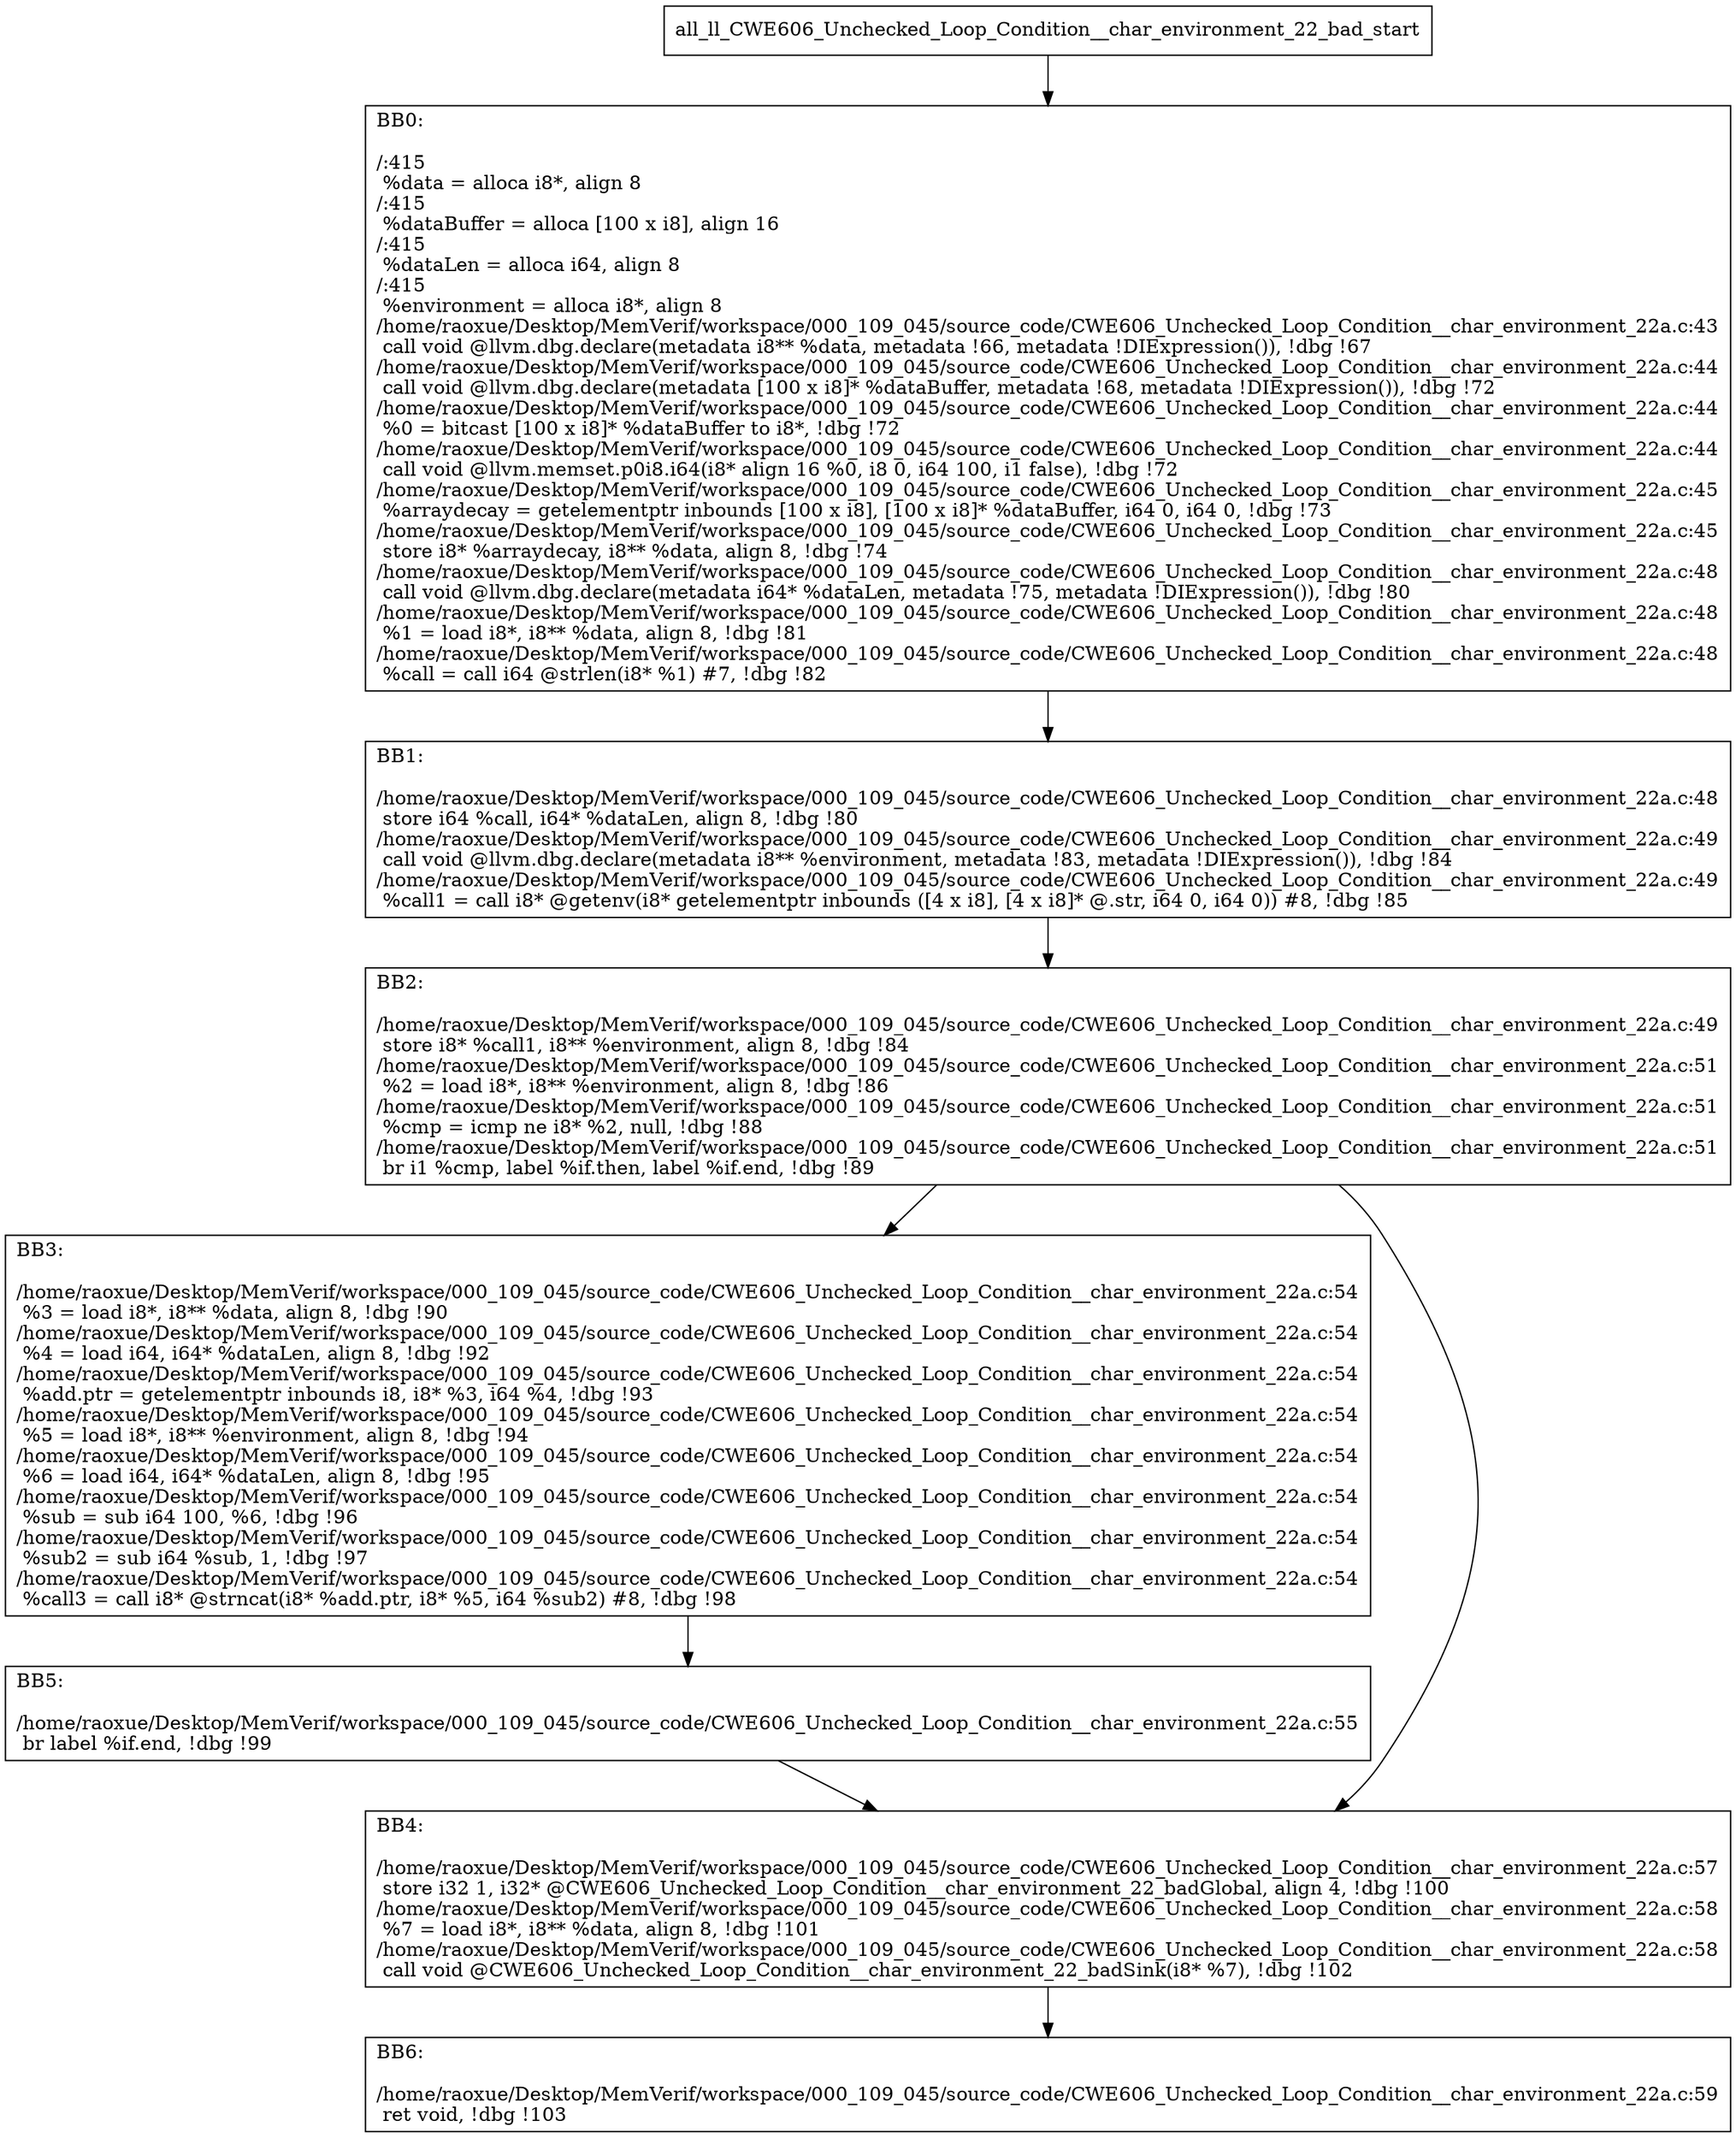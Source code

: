 digraph "CFG for'all_ll_CWE606_Unchecked_Loop_Condition__char_environment_22_bad' function" {
	BBall_ll_CWE606_Unchecked_Loop_Condition__char_environment_22_bad_start[shape=record,label="{all_ll_CWE606_Unchecked_Loop_Condition__char_environment_22_bad_start}"];
	BBall_ll_CWE606_Unchecked_Loop_Condition__char_environment_22_bad_start-> all_ll_CWE606_Unchecked_Loop_Condition__char_environment_22_badBB0;
	all_ll_CWE606_Unchecked_Loop_Condition__char_environment_22_badBB0 [shape=record, label="{BB0:\l\l/:415\l
  %data = alloca i8*, align 8\l
/:415\l
  %dataBuffer = alloca [100 x i8], align 16\l
/:415\l
  %dataLen = alloca i64, align 8\l
/:415\l
  %environment = alloca i8*, align 8\l
/home/raoxue/Desktop/MemVerif/workspace/000_109_045/source_code/CWE606_Unchecked_Loop_Condition__char_environment_22a.c:43\l
  call void @llvm.dbg.declare(metadata i8** %data, metadata !66, metadata !DIExpression()), !dbg !67\l
/home/raoxue/Desktop/MemVerif/workspace/000_109_045/source_code/CWE606_Unchecked_Loop_Condition__char_environment_22a.c:44\l
  call void @llvm.dbg.declare(metadata [100 x i8]* %dataBuffer, metadata !68, metadata !DIExpression()), !dbg !72\l
/home/raoxue/Desktop/MemVerif/workspace/000_109_045/source_code/CWE606_Unchecked_Loop_Condition__char_environment_22a.c:44\l
  %0 = bitcast [100 x i8]* %dataBuffer to i8*, !dbg !72\l
/home/raoxue/Desktop/MemVerif/workspace/000_109_045/source_code/CWE606_Unchecked_Loop_Condition__char_environment_22a.c:44\l
  call void @llvm.memset.p0i8.i64(i8* align 16 %0, i8 0, i64 100, i1 false), !dbg !72\l
/home/raoxue/Desktop/MemVerif/workspace/000_109_045/source_code/CWE606_Unchecked_Loop_Condition__char_environment_22a.c:45\l
  %arraydecay = getelementptr inbounds [100 x i8], [100 x i8]* %dataBuffer, i64 0, i64 0, !dbg !73\l
/home/raoxue/Desktop/MemVerif/workspace/000_109_045/source_code/CWE606_Unchecked_Loop_Condition__char_environment_22a.c:45\l
  store i8* %arraydecay, i8** %data, align 8, !dbg !74\l
/home/raoxue/Desktop/MemVerif/workspace/000_109_045/source_code/CWE606_Unchecked_Loop_Condition__char_environment_22a.c:48\l
  call void @llvm.dbg.declare(metadata i64* %dataLen, metadata !75, metadata !DIExpression()), !dbg !80\l
/home/raoxue/Desktop/MemVerif/workspace/000_109_045/source_code/CWE606_Unchecked_Loop_Condition__char_environment_22a.c:48\l
  %1 = load i8*, i8** %data, align 8, !dbg !81\l
/home/raoxue/Desktop/MemVerif/workspace/000_109_045/source_code/CWE606_Unchecked_Loop_Condition__char_environment_22a.c:48\l
  %call = call i64 @strlen(i8* %1) #7, !dbg !82\l
}"];
	all_ll_CWE606_Unchecked_Loop_Condition__char_environment_22_badBB0-> all_ll_CWE606_Unchecked_Loop_Condition__char_environment_22_badBB1;
	all_ll_CWE606_Unchecked_Loop_Condition__char_environment_22_badBB1 [shape=record, label="{BB1:\l\l/home/raoxue/Desktop/MemVerif/workspace/000_109_045/source_code/CWE606_Unchecked_Loop_Condition__char_environment_22a.c:48\l
  store i64 %call, i64* %dataLen, align 8, !dbg !80\l
/home/raoxue/Desktop/MemVerif/workspace/000_109_045/source_code/CWE606_Unchecked_Loop_Condition__char_environment_22a.c:49\l
  call void @llvm.dbg.declare(metadata i8** %environment, metadata !83, metadata !DIExpression()), !dbg !84\l
/home/raoxue/Desktop/MemVerif/workspace/000_109_045/source_code/CWE606_Unchecked_Loop_Condition__char_environment_22a.c:49\l
  %call1 = call i8* @getenv(i8* getelementptr inbounds ([4 x i8], [4 x i8]* @.str, i64 0, i64 0)) #8, !dbg !85\l
}"];
	all_ll_CWE606_Unchecked_Loop_Condition__char_environment_22_badBB1-> all_ll_CWE606_Unchecked_Loop_Condition__char_environment_22_badBB2;
	all_ll_CWE606_Unchecked_Loop_Condition__char_environment_22_badBB2 [shape=record, label="{BB2:\l\l/home/raoxue/Desktop/MemVerif/workspace/000_109_045/source_code/CWE606_Unchecked_Loop_Condition__char_environment_22a.c:49\l
  store i8* %call1, i8** %environment, align 8, !dbg !84\l
/home/raoxue/Desktop/MemVerif/workspace/000_109_045/source_code/CWE606_Unchecked_Loop_Condition__char_environment_22a.c:51\l
  %2 = load i8*, i8** %environment, align 8, !dbg !86\l
/home/raoxue/Desktop/MemVerif/workspace/000_109_045/source_code/CWE606_Unchecked_Loop_Condition__char_environment_22a.c:51\l
  %cmp = icmp ne i8* %2, null, !dbg !88\l
/home/raoxue/Desktop/MemVerif/workspace/000_109_045/source_code/CWE606_Unchecked_Loop_Condition__char_environment_22a.c:51\l
  br i1 %cmp, label %if.then, label %if.end, !dbg !89\l
}"];
	all_ll_CWE606_Unchecked_Loop_Condition__char_environment_22_badBB2-> all_ll_CWE606_Unchecked_Loop_Condition__char_environment_22_badBB3;
	all_ll_CWE606_Unchecked_Loop_Condition__char_environment_22_badBB2-> all_ll_CWE606_Unchecked_Loop_Condition__char_environment_22_badBB4;
	all_ll_CWE606_Unchecked_Loop_Condition__char_environment_22_badBB3 [shape=record, label="{BB3:\l\l/home/raoxue/Desktop/MemVerif/workspace/000_109_045/source_code/CWE606_Unchecked_Loop_Condition__char_environment_22a.c:54\l
  %3 = load i8*, i8** %data, align 8, !dbg !90\l
/home/raoxue/Desktop/MemVerif/workspace/000_109_045/source_code/CWE606_Unchecked_Loop_Condition__char_environment_22a.c:54\l
  %4 = load i64, i64* %dataLen, align 8, !dbg !92\l
/home/raoxue/Desktop/MemVerif/workspace/000_109_045/source_code/CWE606_Unchecked_Loop_Condition__char_environment_22a.c:54\l
  %add.ptr = getelementptr inbounds i8, i8* %3, i64 %4, !dbg !93\l
/home/raoxue/Desktop/MemVerif/workspace/000_109_045/source_code/CWE606_Unchecked_Loop_Condition__char_environment_22a.c:54\l
  %5 = load i8*, i8** %environment, align 8, !dbg !94\l
/home/raoxue/Desktop/MemVerif/workspace/000_109_045/source_code/CWE606_Unchecked_Loop_Condition__char_environment_22a.c:54\l
  %6 = load i64, i64* %dataLen, align 8, !dbg !95\l
/home/raoxue/Desktop/MemVerif/workspace/000_109_045/source_code/CWE606_Unchecked_Loop_Condition__char_environment_22a.c:54\l
  %sub = sub i64 100, %6, !dbg !96\l
/home/raoxue/Desktop/MemVerif/workspace/000_109_045/source_code/CWE606_Unchecked_Loop_Condition__char_environment_22a.c:54\l
  %sub2 = sub i64 %sub, 1, !dbg !97\l
/home/raoxue/Desktop/MemVerif/workspace/000_109_045/source_code/CWE606_Unchecked_Loop_Condition__char_environment_22a.c:54\l
  %call3 = call i8* @strncat(i8* %add.ptr, i8* %5, i64 %sub2) #8, !dbg !98\l
}"];
	all_ll_CWE606_Unchecked_Loop_Condition__char_environment_22_badBB3-> all_ll_CWE606_Unchecked_Loop_Condition__char_environment_22_badBB5;
	all_ll_CWE606_Unchecked_Loop_Condition__char_environment_22_badBB5 [shape=record, label="{BB5:\l\l/home/raoxue/Desktop/MemVerif/workspace/000_109_045/source_code/CWE606_Unchecked_Loop_Condition__char_environment_22a.c:55\l
  br label %if.end, !dbg !99\l
}"];
	all_ll_CWE606_Unchecked_Loop_Condition__char_environment_22_badBB5-> all_ll_CWE606_Unchecked_Loop_Condition__char_environment_22_badBB4;
	all_ll_CWE606_Unchecked_Loop_Condition__char_environment_22_badBB4 [shape=record, label="{BB4:\l\l/home/raoxue/Desktop/MemVerif/workspace/000_109_045/source_code/CWE606_Unchecked_Loop_Condition__char_environment_22a.c:57\l
  store i32 1, i32* @CWE606_Unchecked_Loop_Condition__char_environment_22_badGlobal, align 4, !dbg !100\l
/home/raoxue/Desktop/MemVerif/workspace/000_109_045/source_code/CWE606_Unchecked_Loop_Condition__char_environment_22a.c:58\l
  %7 = load i8*, i8** %data, align 8, !dbg !101\l
/home/raoxue/Desktop/MemVerif/workspace/000_109_045/source_code/CWE606_Unchecked_Loop_Condition__char_environment_22a.c:58\l
  call void @CWE606_Unchecked_Loop_Condition__char_environment_22_badSink(i8* %7), !dbg !102\l
}"];
	all_ll_CWE606_Unchecked_Loop_Condition__char_environment_22_badBB4-> all_ll_CWE606_Unchecked_Loop_Condition__char_environment_22_badBB6;
	all_ll_CWE606_Unchecked_Loop_Condition__char_environment_22_badBB6 [shape=record, label="{BB6:\l\l/home/raoxue/Desktop/MemVerif/workspace/000_109_045/source_code/CWE606_Unchecked_Loop_Condition__char_environment_22a.c:59\l
  ret void, !dbg !103\l
}"];
}
